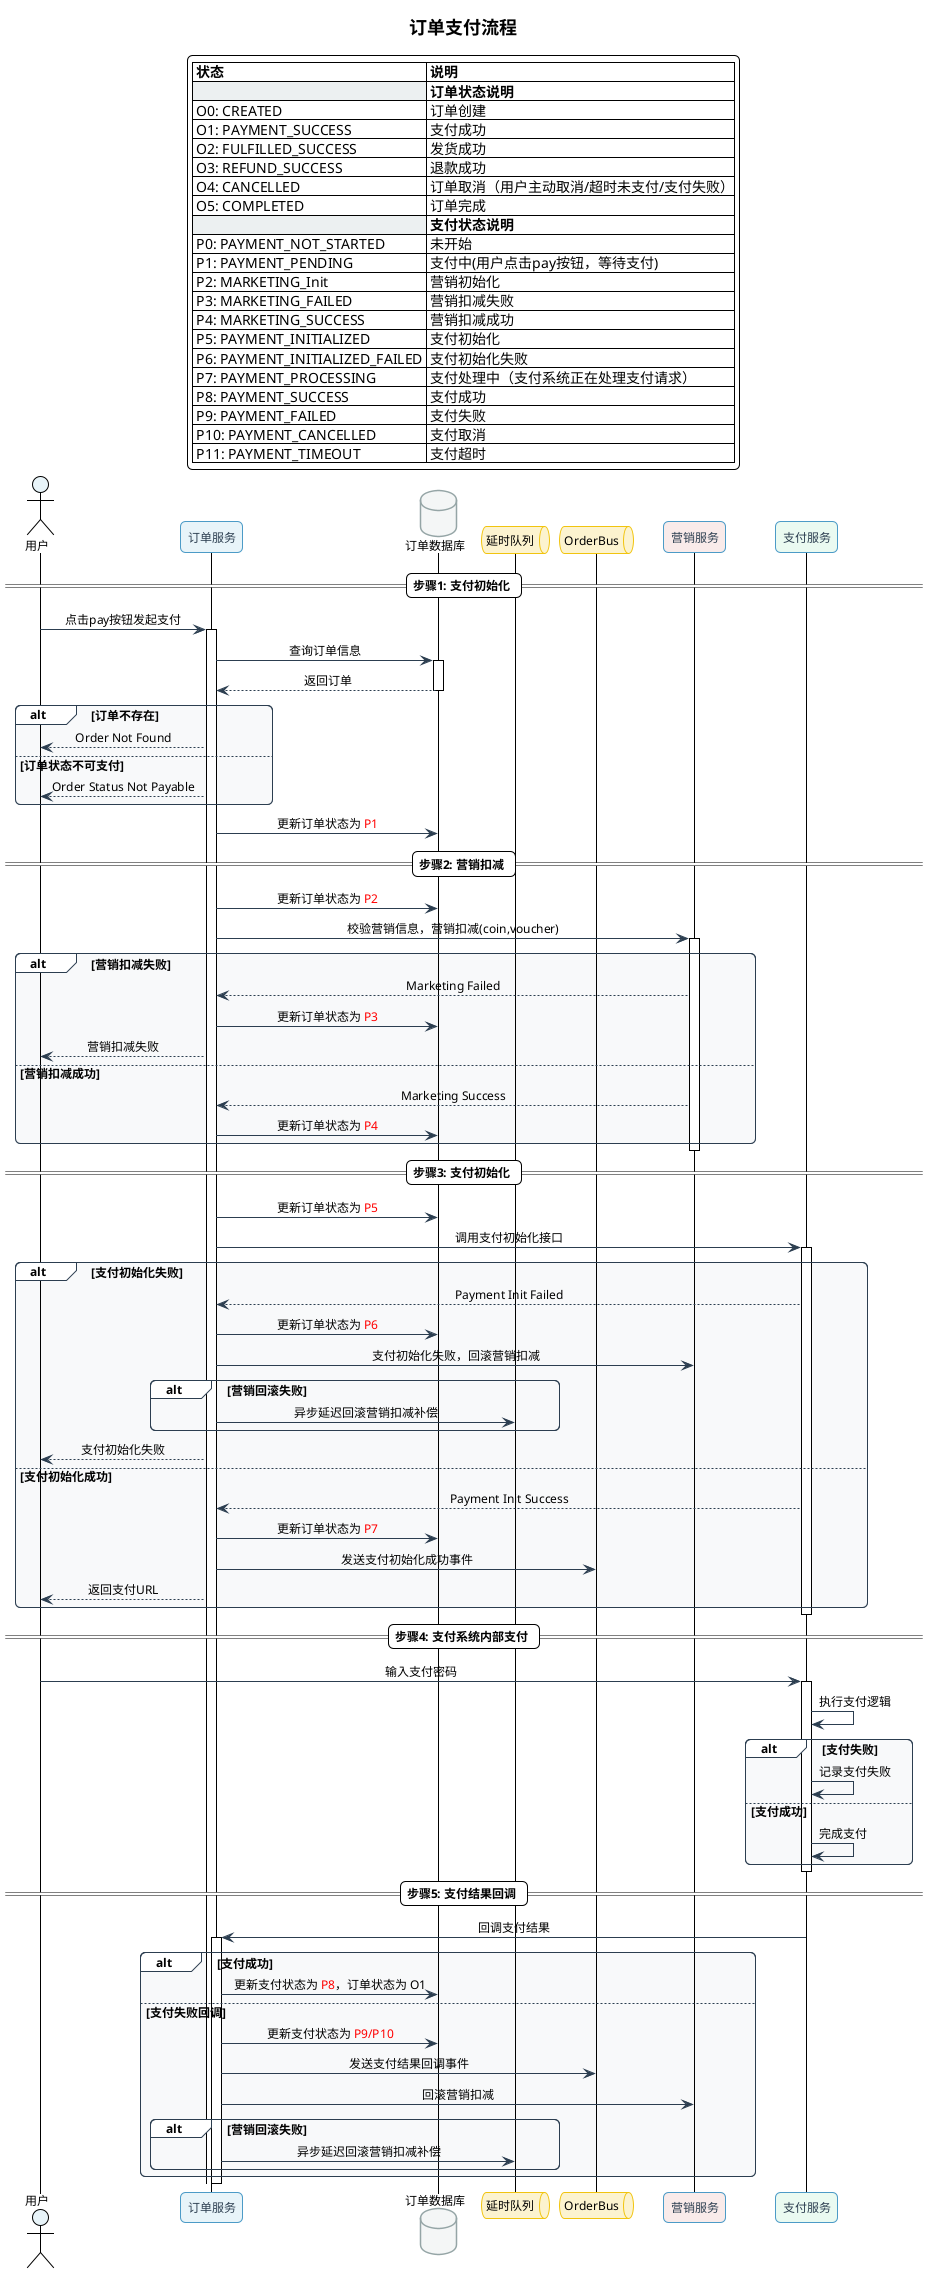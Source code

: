 @startuml

!theme plain
skinparam defaultFontName "Microsoft YaHei"
skinparam handwritten false
skinparam shadowing false
skinparam roundcorner 10

' 全局样式
skinparam {
    ParticipantPadding 20
    BoxPadding 10
    DefaultFontSize 12
    DefaultTextAlignment center
    
    SequenceGroupBorderColor #2C3E50
    SequenceGroupBodyBackgroundColor #F8F9FA
    
    ParticipantBackgroundColor #E8F4F9
    ParticipantBorderColor #4C9BC7
    ParticipantFontColor #2C3E50
    
    DatabaseBackgroundColor #F4F6F6
    DatabaseBorderColor #95A5A6
    
    QueueBackgroundColor #FCF3CF
    QueueBorderColor #F1C40F
    
    ArrowColor #2C3E50
    LifeLineBorderColor #95A5A6
    
    NoteBackgroundColor #FFF8DC
    NoteBorderColor #D4AC0D
}

title <size:18>订单支付流程</size>

legend top
|= 状态 |= 说明 |
|<#ECF0F1,#2C3E50>| **订单状态说明** |
| O0: CREATED | 订单创建 |
| O1: PAYMENT_SUCCESS | 支付成功 |
| O2: FULFILLED_SUCCESS | 发货成功 |
| O3: REFUND_SUCCESS | 退款成功 |
| O4: CANCELLED | 订单取消（用户主动取消/超时未支付/支付失败）|
| O5: COMPLETED | 订单完成 |
|<#ECF0F1,#2C3E50>| **支付状态说明** |
| P0: PAYMENT_NOT_STARTED | 未开始 |
| P1: PAYMENT_PENDING | 支付中(用户点击pay按钮，等待支付) |
| P2: MARKETING_Init | 营销初始化 |
| P3: MARKETING_FAILED | 营销扣减失败 |
| P4: MARKETING_SUCCESS | 营销扣减成功 |
| P5: PAYMENT_INITIALIZED | 支付初始化 |
| P6: PAYMENT_INITIALIZED_FAILED | 支付初始化失败 |
| P7: PAYMENT_PROCESSING | 支付处理中（支付系统正在处理支付请求）|
| P8: PAYMENT_SUCCESS | 支付成功 |
| P9: PAYMENT_FAILED | 支付失败 |
| P10: PAYMENT_CANCELLED | 支付取消 |
| P11: PAYMENT_TIMEOUT | 支付超时 |
end legend

' 参与者定义
actor "用户" as User #E8F4F9
participant "订单服务" as OrderService #E8F4F9
database "订单数据库" as OrderDB #F4F6F6
queue "延时队列" as DelayQueue #FCF3CF
queue "OrderBus" as OrderBus #FCF3CF
participant "营销服务" as MarketingService #F9EBEA
participant "支付服务" as PaymentService #EAFAF1

== 步骤1: 支付初始化 ==
User -> OrderService: 点击pay按钮发起支付
activate OrderService
OrderService -> OrderDB: 查询订单信息
activate OrderDB
OrderDB --> OrderService: 返回订单
deactivate OrderDB

alt 订单不存在
    OrderService --> User: Order Not Found
else 订单状态不可支付
    OrderService --> User: Order Status Not Payable
end

OrderService -> OrderDB: 更新订单状态为 <color:red>P1</color>

== 步骤2: 营销扣减 ==
OrderService -> OrderDB: 更新订单状态为 <color:red>P2</color>
OrderService -> MarketingService: 校验营销信息，营销扣减(coin,voucher)
activate MarketingService

alt 营销扣减失败
    MarketingService --> OrderService: Marketing Failed
    OrderService -> OrderDB: 更新订单状态为 <color:red>P3</color>
    OrderService --> User: 营销扣减失败
else 营销扣减成功
    MarketingService --> OrderService: Marketing Success
    OrderService -> OrderDB: 更新订单状态为 <color:red>P4</color>
end
deactivate MarketingService

== 步骤3: 支付初始化 ==
OrderService -> OrderDB: 更新订单状态为 <color:red>P5</color>
OrderService -> PaymentService: 调用支付初始化接口
activate PaymentService

alt 支付初始化失败
    PaymentService --> OrderService: Payment Init Failed
    OrderService -> OrderDB: 更新订单状态为 <color:red>P6</color>
    OrderService -> MarketingService: 支付初始化失败，回滚营销扣减
    
    alt 营销回滚失败
        OrderService -> DelayQueue: 异步延迟回滚营销扣减补偿
    end
    
    OrderService --> User: 支付初始化失败
else 支付初始化成功
    PaymentService --> OrderService: Payment Init Success
    OrderService -> OrderDB: 更新订单状态为 <color:red>P7</color>
    OrderService -> OrderBus: 发送支付初始化成功事件
    OrderService --> User: 返回支付URL
end
deactivate PaymentService

== 步骤4: 支付系统内部支付 ==
User -> PaymentService: 输入支付密码
activate PaymentService
PaymentService -> PaymentService: 执行支付逻辑
alt 支付失败
    PaymentService -> PaymentService: 记录支付失败
else 支付成功
    PaymentService -> PaymentService: 完成支付
end
deactivate PaymentService

== 步骤5: 支付结果回调 ==
PaymentService -> OrderService: 回调支付结果
activate OrderService

alt 支付成功
    OrderService -> OrderDB: 更新支付状态为 <color:red>P8</color>，订单状态为 O1
else 支付失败回调
    OrderService -> OrderDB: 更新支付状态为 <color:red>P9/P10</color>
    OrderService -> OrderBus: 发送支付结果回调事件
    OrderService -> MarketingService: 回滚营销扣减
    
    alt 营销回滚失败
        OrderService -> DelayQueue: 异步延迟回滚营销扣减补偿
    end
end
deactivate OrderService
@enduml